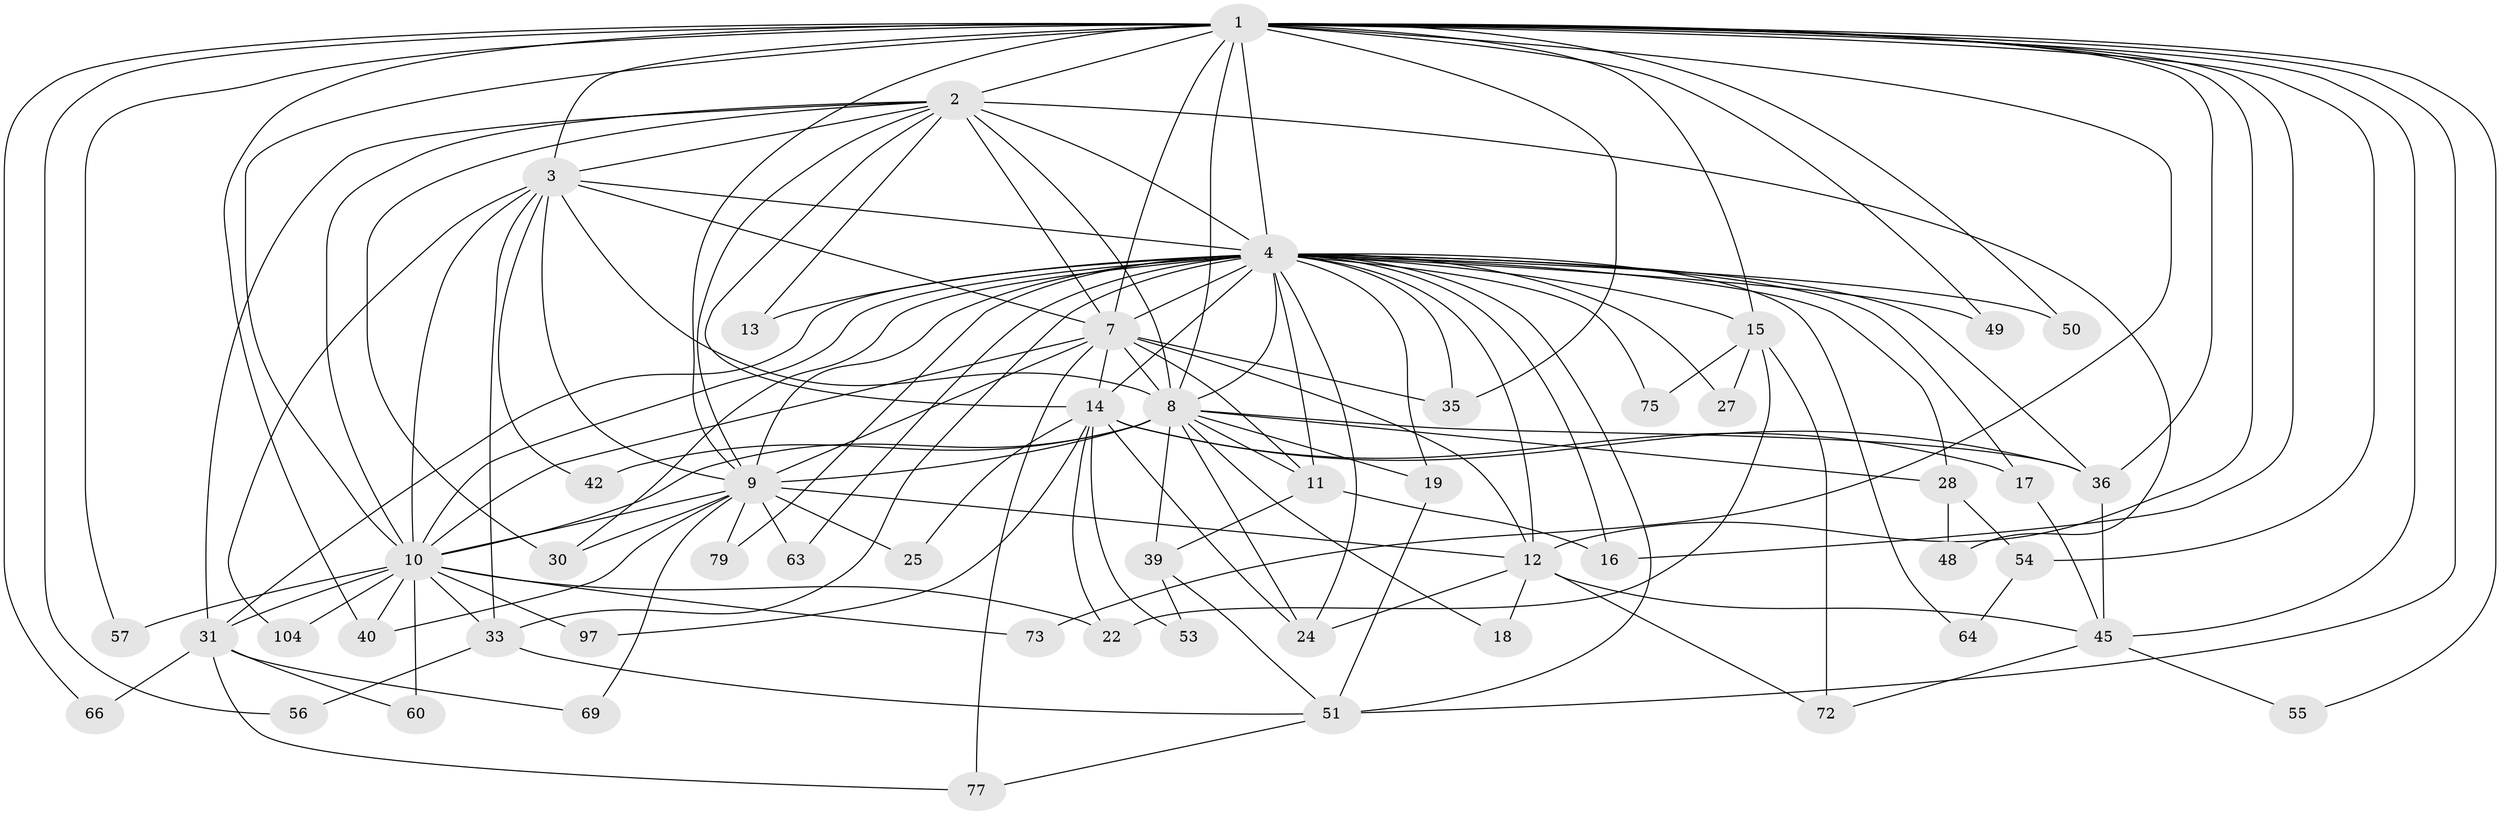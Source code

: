 // original degree distribution, {19: 0.019230769230769232, 16: 0.019230769230769232, 12: 0.009615384615384616, 22: 0.019230769230769232, 23: 0.009615384615384616, 20: 0.009615384615384616, 21: 0.009615384615384616, 5: 0.07692307692307693, 6: 0.028846153846153848, 2: 0.5, 11: 0.009615384615384616, 7: 0.009615384615384616, 3: 0.19230769230769232, 4: 0.08653846153846154}
// Generated by graph-tools (version 1.1) at 2025/14/03/09/25 04:14:14]
// undirected, 52 vertices, 138 edges
graph export_dot {
graph [start="1"]
  node [color=gray90,style=filled];
  1 [super="+5+78"];
  2 [super="+93+67"];
  3;
  4 [super="+6+21"];
  7 [super="+41+87+92+20+44+81"];
  8 [super="+52"];
  9;
  10 [super="+38"];
  11;
  12 [super="+47"];
  13;
  14;
  15 [super="+65"];
  16;
  17;
  18;
  19;
  22;
  24 [super="+32+37"];
  25;
  27 [super="+90+61"];
  28 [super="+102"];
  30 [super="+58"];
  31 [super="+43"];
  33 [super="+100+70"];
  35;
  36 [super="+59"];
  39;
  40 [super="+82"];
  42;
  45 [super="+83"];
  48;
  49;
  50;
  51 [super="+62+74"];
  53;
  54;
  55;
  56;
  57;
  60;
  63;
  64;
  66;
  69;
  72;
  73;
  75;
  77;
  79;
  97;
  104;
  1 -- 2 [weight=3];
  1 -- 3 [weight=2];
  1 -- 4 [weight=5];
  1 -- 7 [weight=3];
  1 -- 8 [weight=2];
  1 -- 9 [weight=2];
  1 -- 10 [weight=4];
  1 -- 16;
  1 -- 35;
  1 -- 49;
  1 -- 54;
  1 -- 55;
  1 -- 56;
  1 -- 73;
  1 -- 66;
  1 -- 15 [weight=2];
  1 -- 45;
  1 -- 50;
  1 -- 57;
  1 -- 12 [weight=3];
  1 -- 36;
  1 -- 40;
  1 -- 51;
  2 -- 3;
  2 -- 4 [weight=2];
  2 -- 7 [weight=2];
  2 -- 8;
  2 -- 9;
  2 -- 10 [weight=2];
  2 -- 13;
  2 -- 14;
  2 -- 30 [weight=2];
  2 -- 48;
  2 -- 31;
  3 -- 4 [weight=2];
  3 -- 7;
  3 -- 8;
  3 -- 9;
  3 -- 10;
  3 -- 42;
  3 -- 104;
  3 -- 33;
  4 -- 7 [weight=6];
  4 -- 8 [weight=3];
  4 -- 9 [weight=2];
  4 -- 10 [weight=3];
  4 -- 11;
  4 -- 13;
  4 -- 15;
  4 -- 17 [weight=2];
  4 -- 27 [weight=3];
  4 -- 28 [weight=2];
  4 -- 33;
  4 -- 75;
  4 -- 12 [weight=3];
  4 -- 14;
  4 -- 16;
  4 -- 19;
  4 -- 24;
  4 -- 31;
  4 -- 35;
  4 -- 36;
  4 -- 49;
  4 -- 50;
  4 -- 30;
  4 -- 64;
  4 -- 51;
  4 -- 63;
  4 -- 79;
  7 -- 8;
  7 -- 9;
  7 -- 10 [weight=2];
  7 -- 14 [weight=2];
  7 -- 35;
  7 -- 11;
  7 -- 77;
  7 -- 12;
  8 -- 9;
  8 -- 10;
  8 -- 11;
  8 -- 18;
  8 -- 19;
  8 -- 28;
  8 -- 36;
  8 -- 39;
  8 -- 42;
  8 -- 24 [weight=2];
  9 -- 10;
  9 -- 12;
  9 -- 25;
  9 -- 30;
  9 -- 40;
  9 -- 63;
  9 -- 69;
  9 -- 79;
  10 -- 22;
  10 -- 31;
  10 -- 33;
  10 -- 57;
  10 -- 60;
  10 -- 73;
  10 -- 104;
  10 -- 40;
  10 -- 97;
  11 -- 16;
  11 -- 39;
  12 -- 18;
  12 -- 45;
  12 -- 24;
  12 -- 72;
  14 -- 17;
  14 -- 22;
  14 -- 24;
  14 -- 25;
  14 -- 36;
  14 -- 53;
  14 -- 97;
  15 -- 72;
  15 -- 75;
  15 -- 27;
  15 -- 22;
  17 -- 45;
  19 -- 51;
  28 -- 48;
  28 -- 54;
  31 -- 77;
  31 -- 66;
  31 -- 69;
  31 -- 60;
  33 -- 56;
  33 -- 51;
  36 -- 45;
  39 -- 51;
  39 -- 53;
  45 -- 55;
  45 -- 72;
  51 -- 77;
  54 -- 64;
}
